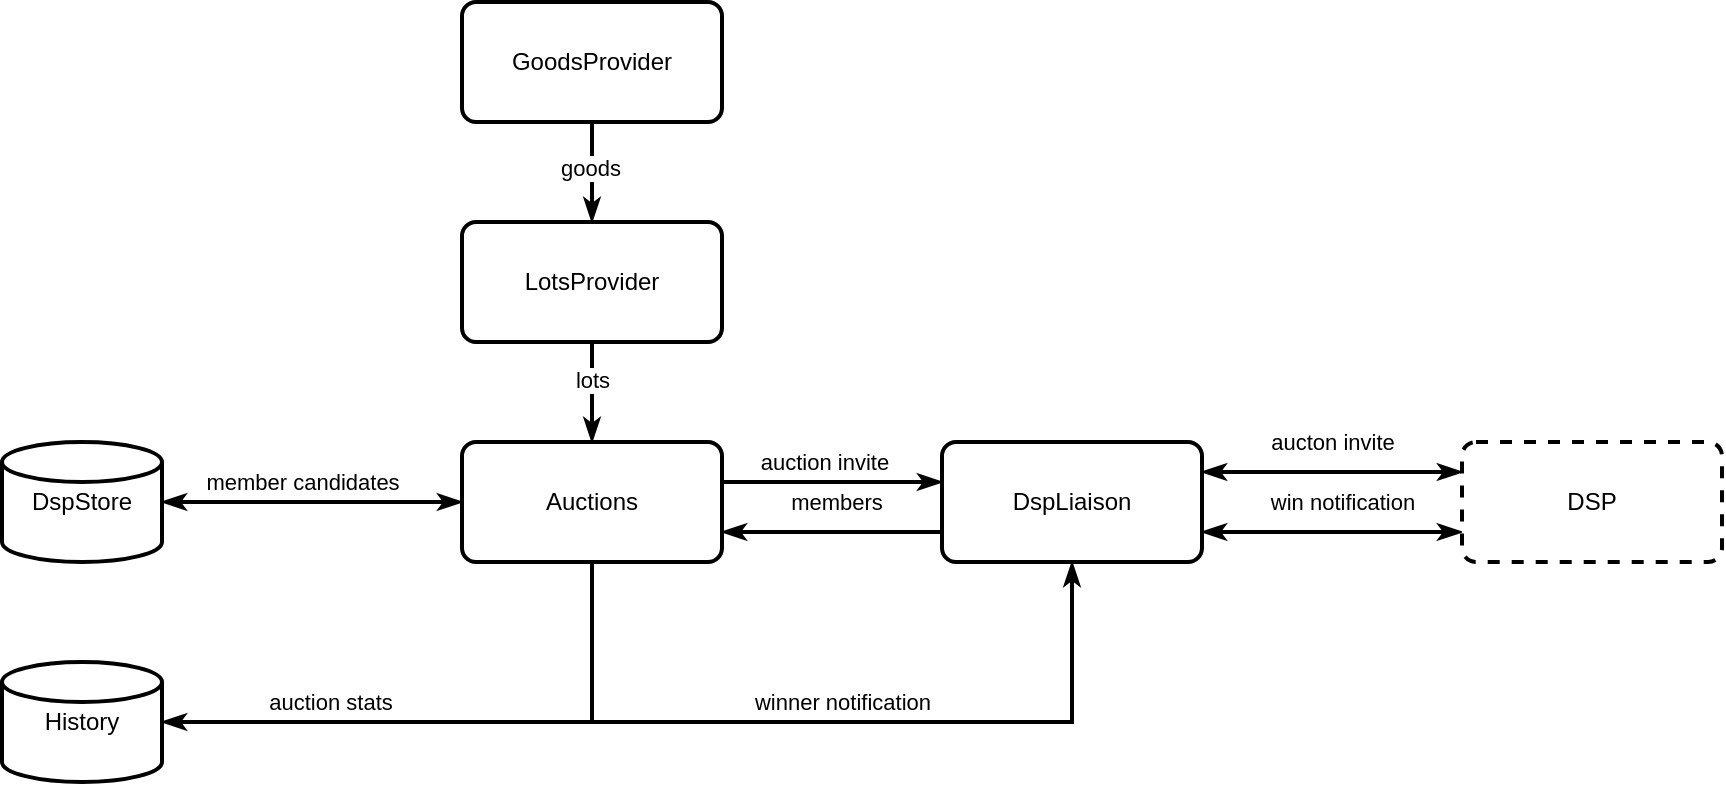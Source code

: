 <mxfile version="13.6.4" type="github">
  <diagram id="C5RBs43oDa-KdzZeNtuy" name="Page-1">
    <mxGraphModel dx="2163" dy="1443" grid="1" gridSize="10" guides="1" tooltips="1" connect="1" arrows="1" fold="1" page="1" pageScale="1" pageWidth="827" pageHeight="1169" math="0" shadow="0">
      <root>
        <mxCell id="WIyWlLk6GJQsqaUBKTNV-0" />
        <mxCell id="WIyWlLk6GJQsqaUBKTNV-1" parent="WIyWlLk6GJQsqaUBKTNV-0" />
        <mxCell id="3VqHHY2iRdpAzo7Dcu-S-14" value="" style="edgeStyle=none;rounded=0;orthogonalLoop=1;jettySize=auto;html=1;startArrow=none;startFill=0;endArrow=classicThin;endFill=1;strokeWidth=2;" edge="1" parent="WIyWlLk6GJQsqaUBKTNV-1" source="3VqHHY2iRdpAzo7Dcu-S-0" target="3VqHHY2iRdpAzo7Dcu-S-2">
          <mxGeometry relative="1" as="geometry" />
        </mxCell>
        <mxCell id="3VqHHY2iRdpAzo7Dcu-S-27" value="goods" style="edgeLabel;html=1;align=center;verticalAlign=middle;resizable=0;points=[];" vertex="1" connectable="0" parent="3VqHHY2iRdpAzo7Dcu-S-14">
          <mxGeometry x="-0.08" y="-1" relative="1" as="geometry">
            <mxPoint as="offset" />
          </mxGeometry>
        </mxCell>
        <mxCell id="3VqHHY2iRdpAzo7Dcu-S-0" value="GoodsProvider" style="rounded=1;whiteSpace=wrap;html=1;absoluteArcSize=1;arcSize=14;strokeWidth=2;" vertex="1" parent="WIyWlLk6GJQsqaUBKTNV-1">
          <mxGeometry x="260" y="40" width="130" height="60" as="geometry" />
        </mxCell>
        <mxCell id="3VqHHY2iRdpAzo7Dcu-S-10" value="" style="edgeStyle=orthogonalEdgeStyle;rounded=0;orthogonalLoop=1;jettySize=auto;html=1;strokeWidth=2;endArrow=classicThin;endFill=1;" edge="1" parent="WIyWlLk6GJQsqaUBKTNV-1" source="3VqHHY2iRdpAzo7Dcu-S-2" target="3VqHHY2iRdpAzo7Dcu-S-4">
          <mxGeometry relative="1" as="geometry" />
        </mxCell>
        <mxCell id="3VqHHY2iRdpAzo7Dcu-S-26" value="lots" style="edgeLabel;html=1;align=center;verticalAlign=middle;resizable=0;points=[];" vertex="1" connectable="0" parent="3VqHHY2iRdpAzo7Dcu-S-10">
          <mxGeometry x="-0.232" relative="1" as="geometry">
            <mxPoint as="offset" />
          </mxGeometry>
        </mxCell>
        <mxCell id="3VqHHY2iRdpAzo7Dcu-S-2" value="LotsProvider" style="rounded=1;whiteSpace=wrap;html=1;absoluteArcSize=1;arcSize=14;strokeWidth=2;" vertex="1" parent="WIyWlLk6GJQsqaUBKTNV-1">
          <mxGeometry x="260" y="150" width="130" height="60" as="geometry" />
        </mxCell>
        <mxCell id="3VqHHY2iRdpAzo7Dcu-S-11" value="" style="rounded=0;orthogonalLoop=1;jettySize=auto;html=1;strokeWidth=2;endArrow=classicThin;endFill=1;exitX=1;exitY=0.25;exitDx=0;exitDy=0;entryX=0;entryY=0.25;entryDx=0;entryDy=0;" edge="1" parent="WIyWlLk6GJQsqaUBKTNV-1">
          <mxGeometry relative="1" as="geometry">
            <mxPoint x="390" y="280" as="sourcePoint" />
            <mxPoint x="500" y="280" as="targetPoint" />
          </mxGeometry>
        </mxCell>
        <mxCell id="3VqHHY2iRdpAzo7Dcu-S-15" value="auction invite" style="edgeLabel;html=1;align=center;verticalAlign=middle;resizable=0;points=[];" vertex="1" connectable="0" parent="3VqHHY2iRdpAzo7Dcu-S-11">
          <mxGeometry x="-0.12" y="1" relative="1" as="geometry">
            <mxPoint x="2" y="-9" as="offset" />
          </mxGeometry>
        </mxCell>
        <mxCell id="3VqHHY2iRdpAzo7Dcu-S-12" style="rounded=0;orthogonalLoop=1;jettySize=auto;html=1;entryX=1;entryY=0.5;entryDx=0;entryDy=0;entryPerimeter=0;strokeWidth=2;startArrow=classicThin;startFill=1;endArrow=classicThin;endFill=1;" edge="1" parent="WIyWlLk6GJQsqaUBKTNV-1" source="3VqHHY2iRdpAzo7Dcu-S-4" target="3VqHHY2iRdpAzo7Dcu-S-6">
          <mxGeometry relative="1" as="geometry" />
        </mxCell>
        <mxCell id="3VqHHY2iRdpAzo7Dcu-S-18" value="member candidates" style="edgeLabel;html=1;align=center;verticalAlign=middle;resizable=0;points=[];" vertex="1" connectable="0" parent="3VqHHY2iRdpAzo7Dcu-S-12">
          <mxGeometry x="0.185" y="-3" relative="1" as="geometry">
            <mxPoint x="8.97" y="-7" as="offset" />
          </mxGeometry>
        </mxCell>
        <mxCell id="3VqHHY2iRdpAzo7Dcu-S-21" style="edgeStyle=orthogonalEdgeStyle;rounded=0;orthogonalLoop=1;jettySize=auto;html=1;exitX=0.5;exitY=1;exitDx=0;exitDy=0;startArrow=none;startFill=0;endArrow=classicThin;endFill=1;strokeWidth=2;entryX=0.5;entryY=1;entryDx=0;entryDy=0;" edge="1" parent="WIyWlLk6GJQsqaUBKTNV-1" source="3VqHHY2iRdpAzo7Dcu-S-4" target="3VqHHY2iRdpAzo7Dcu-S-9">
          <mxGeometry relative="1" as="geometry">
            <mxPoint x="325" y="440" as="targetPoint" />
            <Array as="points">
              <mxPoint x="325" y="400" />
              <mxPoint x="565" y="400" />
            </Array>
          </mxGeometry>
        </mxCell>
        <mxCell id="3VqHHY2iRdpAzo7Dcu-S-23" value="winner notification" style="edgeLabel;html=1;align=center;verticalAlign=middle;resizable=0;points=[];" vertex="1" connectable="0" parent="3VqHHY2iRdpAzo7Dcu-S-21">
          <mxGeometry x="-0.224" relative="1" as="geometry">
            <mxPoint x="49.79" y="-9.97" as="offset" />
          </mxGeometry>
        </mxCell>
        <mxCell id="3VqHHY2iRdpAzo7Dcu-S-22" style="edgeStyle=orthogonalEdgeStyle;rounded=0;orthogonalLoop=1;jettySize=auto;html=1;exitX=0.5;exitY=1;exitDx=0;exitDy=0;entryX=1;entryY=0.5;entryDx=0;entryDy=0;entryPerimeter=0;startArrow=none;startFill=0;endArrow=classicThin;endFill=1;strokeWidth=2;" edge="1" parent="WIyWlLk6GJQsqaUBKTNV-1" source="3VqHHY2iRdpAzo7Dcu-S-4" target="3VqHHY2iRdpAzo7Dcu-S-8">
          <mxGeometry relative="1" as="geometry" />
        </mxCell>
        <mxCell id="3VqHHY2iRdpAzo7Dcu-S-24" value="auction stats" style="edgeLabel;html=1;align=center;verticalAlign=middle;resizable=0;points=[];" vertex="1" connectable="0" parent="3VqHHY2iRdpAzo7Dcu-S-22">
          <mxGeometry x="0.435" y="-2" relative="1" as="geometry">
            <mxPoint y="-7.99" as="offset" />
          </mxGeometry>
        </mxCell>
        <mxCell id="3VqHHY2iRdpAzo7Dcu-S-4" value="Auctions" style="rounded=1;whiteSpace=wrap;html=1;absoluteArcSize=1;arcSize=14;strokeWidth=2;" vertex="1" parent="WIyWlLk6GJQsqaUBKTNV-1">
          <mxGeometry x="260" y="260" width="130" height="60" as="geometry" />
        </mxCell>
        <mxCell id="3VqHHY2iRdpAzo7Dcu-S-6" value="DspStore" style="strokeWidth=2;html=1;shape=mxgraph.flowchart.database;whiteSpace=wrap;" vertex="1" parent="WIyWlLk6GJQsqaUBKTNV-1">
          <mxGeometry x="30" y="260" width="80" height="60" as="geometry" />
        </mxCell>
        <mxCell id="3VqHHY2iRdpAzo7Dcu-S-8" value="History" style="strokeWidth=2;html=1;shape=mxgraph.flowchart.database;whiteSpace=wrap;" vertex="1" parent="WIyWlLk6GJQsqaUBKTNV-1">
          <mxGeometry x="30" y="370" width="80" height="60" as="geometry" />
        </mxCell>
        <mxCell id="3VqHHY2iRdpAzo7Dcu-S-16" value="" style="edgeStyle=none;rounded=0;orthogonalLoop=1;jettySize=auto;html=1;startArrow=none;startFill=0;endArrow=classicThin;endFill=1;strokeWidth=2;entryX=1;entryY=0.75;entryDx=0;entryDy=0;exitX=0;exitY=0.75;exitDx=0;exitDy=0;" edge="1" parent="WIyWlLk6GJQsqaUBKTNV-1" source="3VqHHY2iRdpAzo7Dcu-S-9" target="3VqHHY2iRdpAzo7Dcu-S-4">
          <mxGeometry relative="1" as="geometry">
            <mxPoint x="440" y="330" as="sourcePoint" />
            <mxPoint x="350" y="330" as="targetPoint" />
          </mxGeometry>
        </mxCell>
        <mxCell id="3VqHHY2iRdpAzo7Dcu-S-25" value="members" style="edgeLabel;html=1;align=center;verticalAlign=middle;resizable=0;points=[];" vertex="1" connectable="0" parent="3VqHHY2iRdpAzo7Dcu-S-16">
          <mxGeometry x="-0.025" y="-1" relative="1" as="geometry">
            <mxPoint y="-14" as="offset" />
          </mxGeometry>
        </mxCell>
        <mxCell id="3VqHHY2iRdpAzo7Dcu-S-29" value="aucton invite" style="edgeStyle=orthogonalEdgeStyle;rounded=0;orthogonalLoop=1;jettySize=auto;html=1;exitX=1;exitY=0.25;exitDx=0;exitDy=0;entryX=0;entryY=0.25;entryDx=0;entryDy=0;startArrow=classicThin;startFill=1;endArrow=classicThin;endFill=1;strokeWidth=2;" edge="1" parent="WIyWlLk6GJQsqaUBKTNV-1" source="3VqHHY2iRdpAzo7Dcu-S-9" target="3VqHHY2iRdpAzo7Dcu-S-28">
          <mxGeometry y="15" relative="1" as="geometry">
            <mxPoint as="offset" />
          </mxGeometry>
        </mxCell>
        <mxCell id="3VqHHY2iRdpAzo7Dcu-S-30" style="edgeStyle=orthogonalEdgeStyle;rounded=0;orthogonalLoop=1;jettySize=auto;html=1;exitX=1;exitY=0.75;exitDx=0;exitDy=0;entryX=0;entryY=0.75;entryDx=0;entryDy=0;startArrow=classicThin;startFill=1;endArrow=classicThin;endFill=1;strokeWidth=2;" edge="1" parent="WIyWlLk6GJQsqaUBKTNV-1" source="3VqHHY2iRdpAzo7Dcu-S-9" target="3VqHHY2iRdpAzo7Dcu-S-28">
          <mxGeometry relative="1" as="geometry" />
        </mxCell>
        <mxCell id="3VqHHY2iRdpAzo7Dcu-S-31" value="win notification" style="edgeLabel;html=1;align=center;verticalAlign=middle;resizable=0;points=[];" vertex="1" connectable="0" parent="3VqHHY2iRdpAzo7Dcu-S-30">
          <mxGeometry x="-0.2" y="3" relative="1" as="geometry">
            <mxPoint x="18" y="-12" as="offset" />
          </mxGeometry>
        </mxCell>
        <mxCell id="3VqHHY2iRdpAzo7Dcu-S-9" value="DspLiaison" style="rounded=1;whiteSpace=wrap;html=1;absoluteArcSize=1;arcSize=14;strokeWidth=2;" vertex="1" parent="WIyWlLk6GJQsqaUBKTNV-1">
          <mxGeometry x="500" y="260" width="130" height="60" as="geometry" />
        </mxCell>
        <mxCell id="3VqHHY2iRdpAzo7Dcu-S-28" value="DSP" style="rounded=1;whiteSpace=wrap;html=1;absoluteArcSize=1;arcSize=14;strokeWidth=2;dashed=1;" vertex="1" parent="WIyWlLk6GJQsqaUBKTNV-1">
          <mxGeometry x="760" y="260" width="130" height="60" as="geometry" />
        </mxCell>
      </root>
    </mxGraphModel>
  </diagram>
</mxfile>
